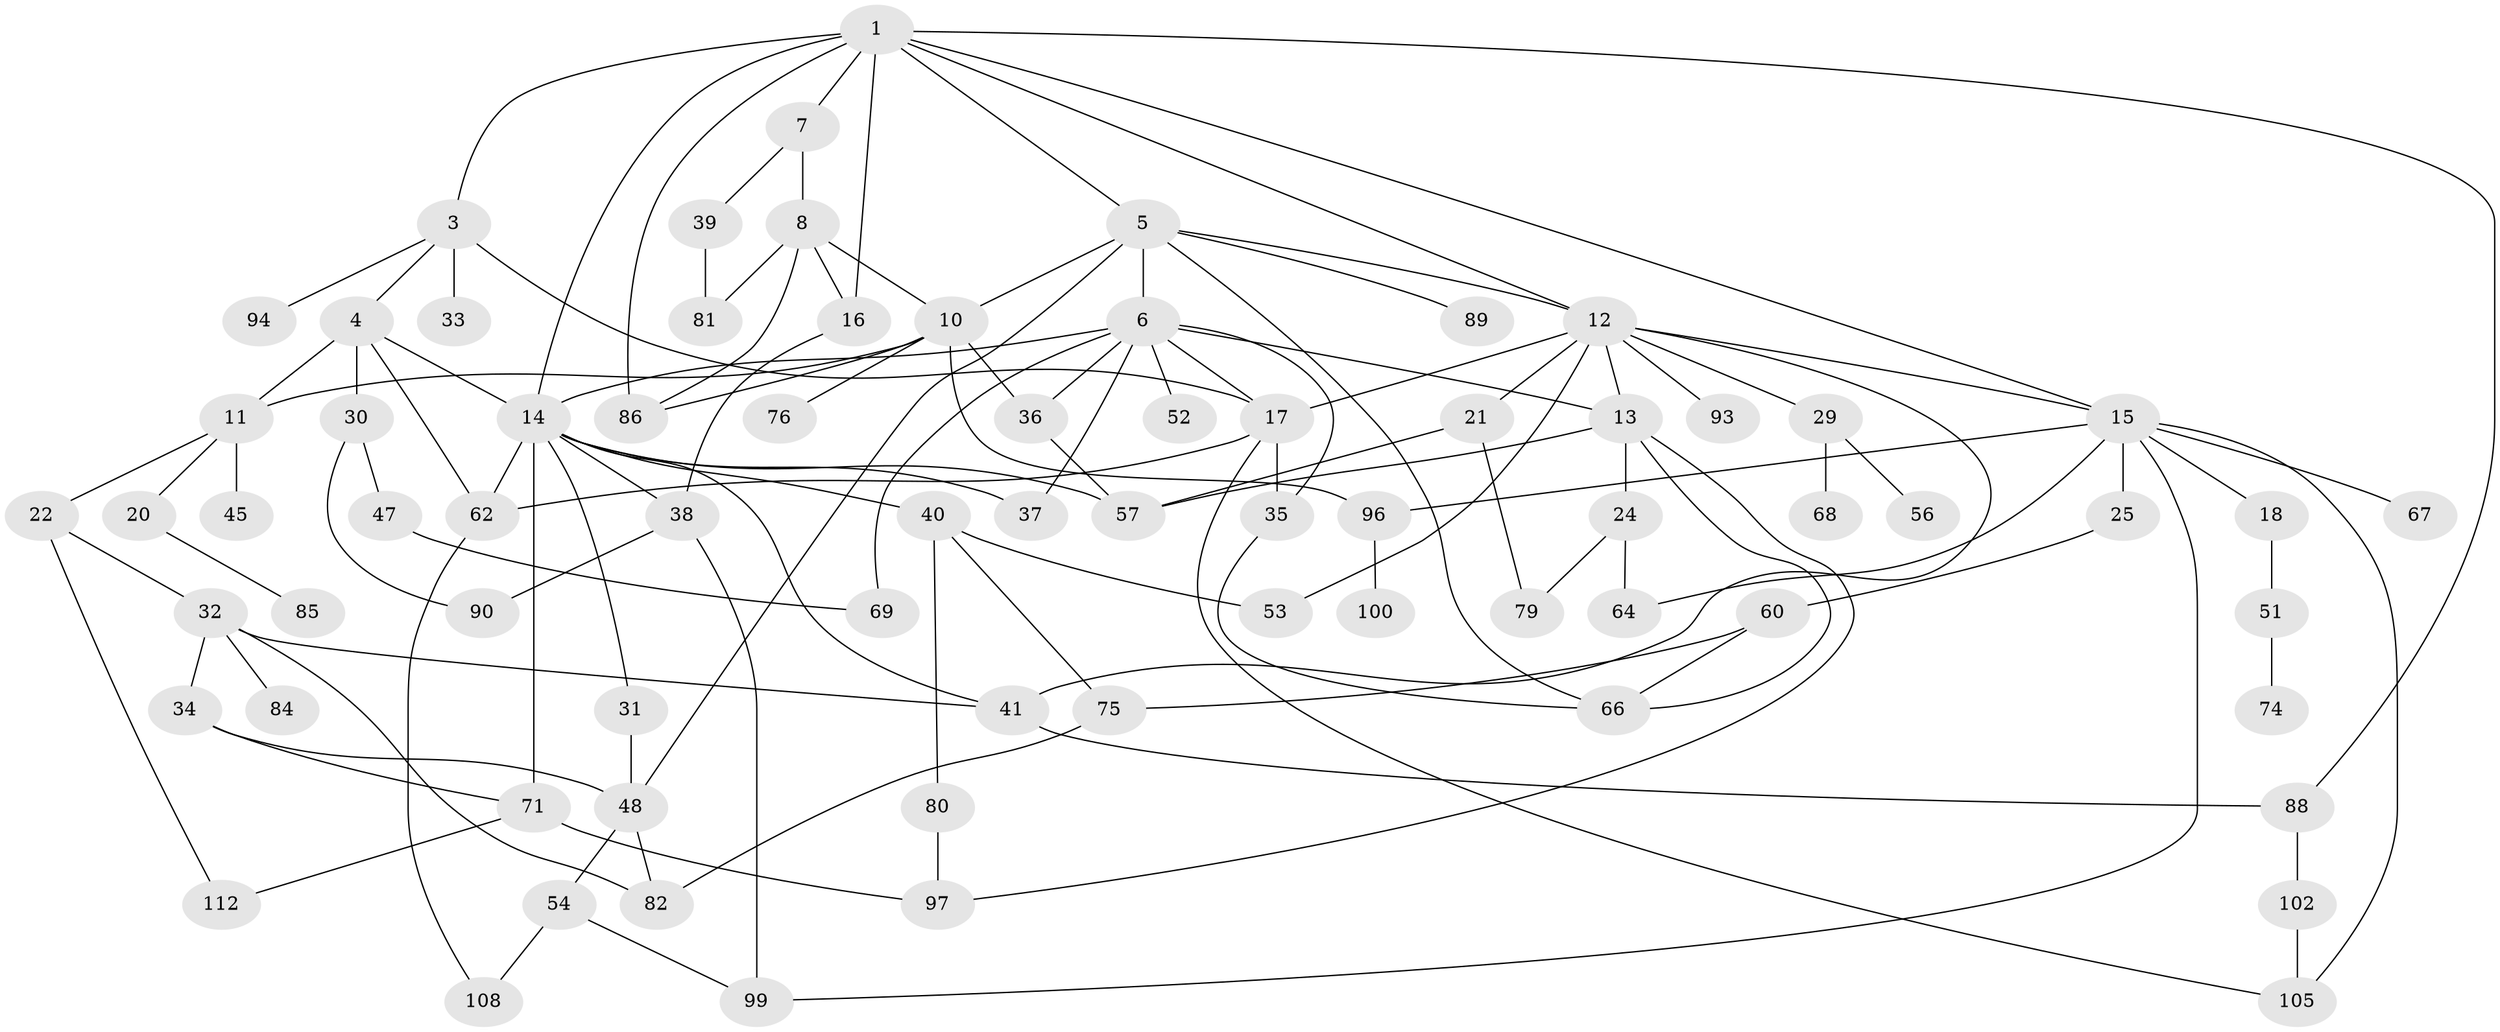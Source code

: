 // original degree distribution, {6: 0.034782608695652174, 5: 0.10434782608695652, 3: 0.26956521739130435, 4: 0.08695652173913043, 10: 0.008695652173913044, 8: 0.008695652173913044, 2: 0.30434782608695654, 1: 0.1826086956521739}
// Generated by graph-tools (version 1.1) at 2025/41/03/06/25 10:41:27]
// undirected, 74 vertices, 121 edges
graph export_dot {
graph [start="1"]
  node [color=gray90,style=filled];
  1 [super="+2"];
  3 [super="+28"];
  4 [super="+46"];
  5 [super="+65"];
  6 [super="+9"];
  7 [super="+27"];
  8 [super="+42"];
  10 [super="+83"];
  11;
  12 [super="+95"];
  13 [super="+72"];
  14 [super="+26"];
  15 [super="+23"];
  16 [super="+19"];
  17 [super="+55"];
  18;
  20;
  21 [super="+98"];
  22 [super="+70"];
  24 [super="+77"];
  25 [super="+50"];
  29 [super="+91"];
  30 [super="+43"];
  31;
  32;
  33 [super="+44"];
  34 [super="+58"];
  35;
  36;
  37;
  38 [super="+59"];
  39 [super="+115"];
  40;
  41 [super="+49"];
  45;
  47 [super="+107"];
  48 [super="+114"];
  51 [super="+78"];
  52;
  53 [super="+73"];
  54 [super="+104"];
  56;
  57 [super="+92"];
  60 [super="+61"];
  62 [super="+63"];
  64;
  66 [super="+87"];
  67;
  68;
  69;
  71 [super="+103"];
  74;
  75;
  76;
  79 [super="+113"];
  80;
  81;
  82 [super="+111"];
  84;
  85;
  86 [super="+109"];
  88;
  89 [super="+110"];
  90 [super="+101"];
  93;
  94;
  96 [super="+106"];
  97;
  99;
  100;
  102;
  105;
  108;
  112;
  1 -- 3;
  1 -- 7;
  1 -- 16;
  1 -- 88;
  1 -- 14;
  1 -- 5;
  1 -- 86;
  1 -- 12;
  1 -- 15;
  3 -- 4;
  3 -- 33;
  3 -- 94;
  3 -- 17;
  4 -- 11;
  4 -- 30;
  4 -- 14;
  4 -- 62;
  5 -- 6;
  5 -- 66;
  5 -- 12;
  5 -- 48;
  5 -- 89;
  5 -- 10;
  6 -- 14;
  6 -- 35;
  6 -- 37;
  6 -- 36;
  6 -- 69;
  6 -- 52;
  6 -- 13;
  6 -- 17;
  7 -- 8;
  7 -- 39;
  8 -- 10;
  8 -- 16;
  8 -- 81;
  8 -- 86;
  10 -- 76;
  10 -- 86;
  10 -- 96;
  10 -- 36;
  10 -- 11;
  11 -- 20;
  11 -- 22;
  11 -- 45;
  12 -- 17;
  12 -- 21;
  12 -- 29;
  12 -- 53;
  12 -- 93;
  12 -- 15;
  12 -- 41;
  12 -- 13;
  13 -- 24;
  13 -- 97;
  13 -- 57;
  13 -- 66;
  14 -- 31;
  14 -- 37;
  14 -- 38;
  14 -- 40;
  14 -- 41;
  14 -- 57;
  14 -- 71;
  14 -- 62;
  15 -- 18;
  15 -- 25;
  15 -- 96;
  15 -- 99;
  15 -- 64;
  15 -- 67;
  15 -- 105;
  16 -- 38;
  17 -- 62;
  17 -- 35;
  17 -- 105;
  18 -- 51;
  20 -- 85;
  21 -- 57;
  21 -- 79;
  22 -- 32;
  22 -- 112;
  24 -- 64;
  24 -- 79;
  25 -- 60;
  29 -- 56;
  29 -- 68;
  30 -- 47;
  30 -- 90;
  31 -- 48;
  32 -- 34;
  32 -- 84;
  32 -- 41;
  32 -- 82;
  34 -- 71 [weight=2];
  34 -- 48;
  35 -- 66;
  36 -- 57;
  38 -- 99;
  38 -- 90;
  39 -- 81;
  40 -- 75;
  40 -- 80;
  40 -- 53;
  41 -- 88;
  47 -- 69;
  48 -- 54;
  48 -- 82;
  51 -- 74;
  54 -- 99;
  54 -- 108;
  60 -- 75;
  60 -- 66;
  62 -- 108;
  71 -- 112;
  71 -- 97;
  75 -- 82;
  80 -- 97;
  88 -- 102;
  96 -- 100;
  102 -- 105;
}
